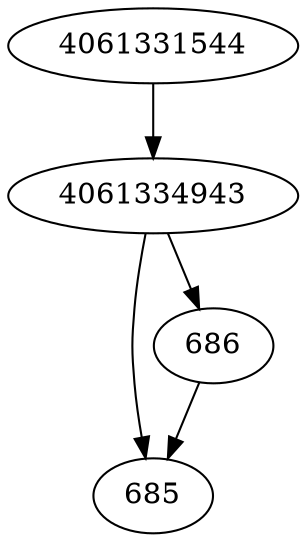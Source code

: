 strict digraph  {
4061331544;
685;
686;
4061334943;
4061331544 -> 4061334943;
686 -> 685;
4061334943 -> 685;
4061334943 -> 686;
}
